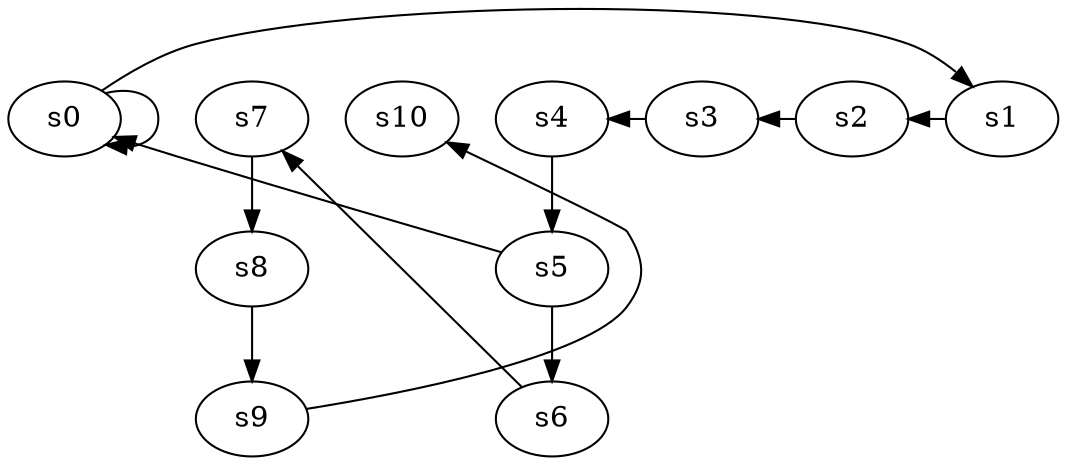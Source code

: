 digraph game_0111_chain_11 {
    s0 [name="s0", player=0, target=1];
    s1 [name="s1", player=1];
    s2 [name="s2", player=0, target=1];
    s3 [name="s3", player=1];
    s4 [name="s4", player=0];
    s5 [name="s5", player=1, target=1];
    s6 [name="s6", player=0];
    s7 [name="s7", player=1, target=1];
    s8 [name="s8", player=0, target=1];
    s9 [name="s9", player=1];
    s10 [name="s10", player=0];

    s0 -> s1 [constraint="time % 4 == 2"];
    s1 -> s2 [constraint="time % 3 == 1"];
    s2 -> s3 [constraint="time % 4 == 1"];
    s3 -> s4 [constraint="time % 3 == 2"];
    s4 -> s5;
    s5 -> s6;
    s6 -> s7 [constraint="time == 0 || time == 6 || time == 8 || time == 12"];
    s7 -> s8;
    s8 -> s9;
    s9 -> s10 [constraint="time % 3 == 0"];
    s0 -> s0 [constraint="time % 2 == 0"];
    s5 -> s0 [constraint="!(time % 3 == 0)"];
}
